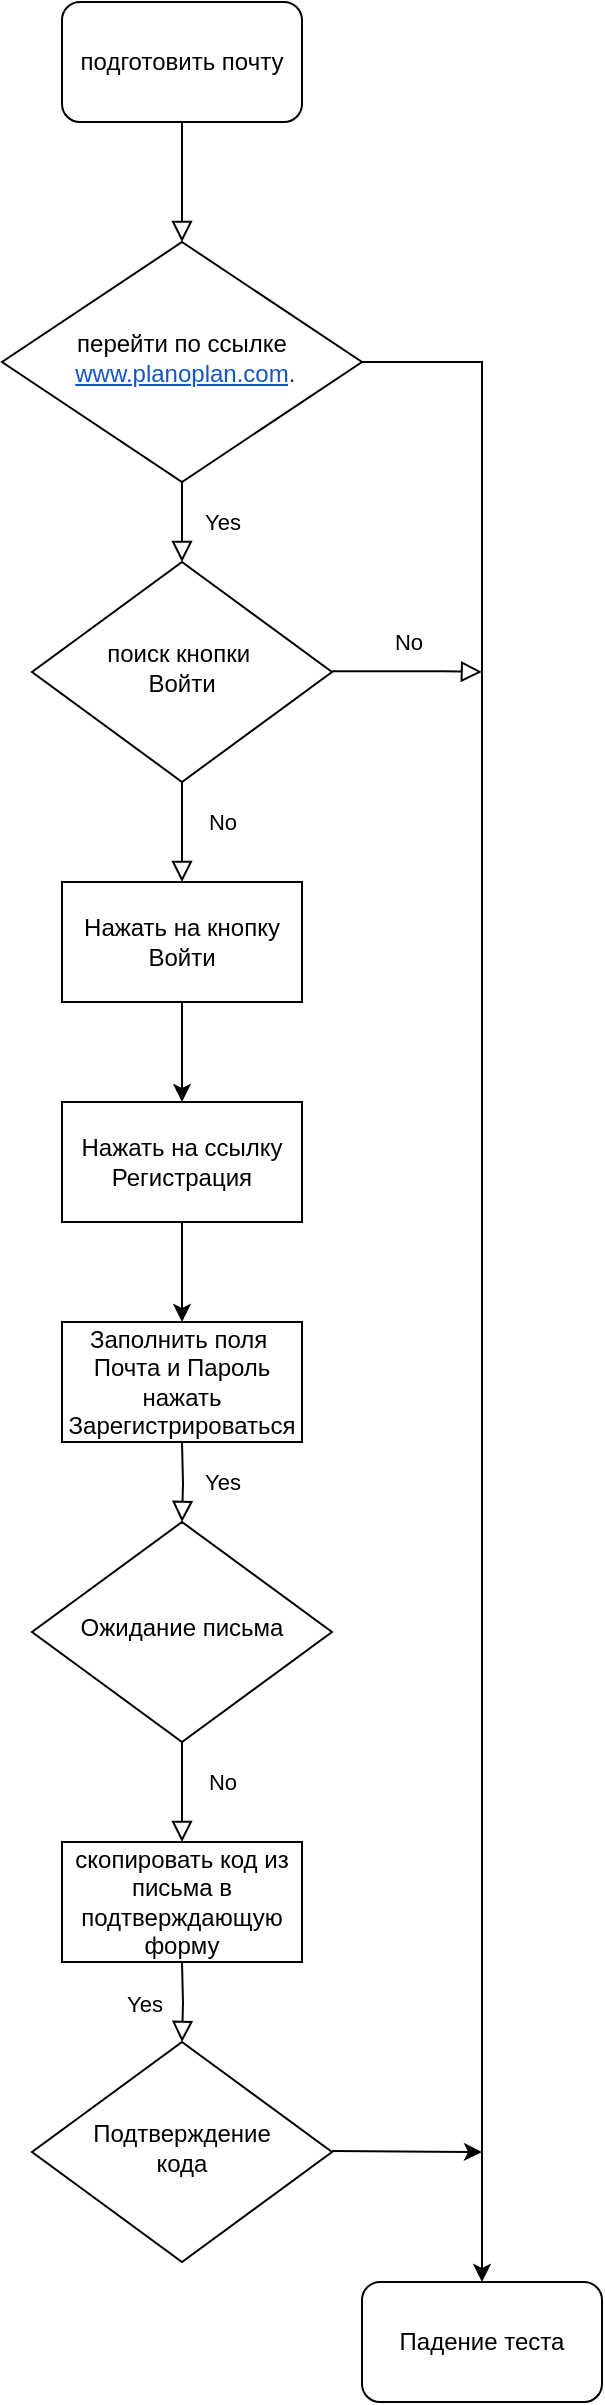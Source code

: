 <mxfile version="13.6.3" type="github">
  <diagram id="C5RBs43oDa-KdzZeNtuy" name="Page-1">
    <mxGraphModel dx="1422" dy="794" grid="1" gridSize="10" guides="1" tooltips="1" connect="1" arrows="1" fold="1" page="1" pageScale="1" pageWidth="827" pageHeight="1169" math="0" shadow="0">
      <root>
        <mxCell id="WIyWlLk6GJQsqaUBKTNV-0" />
        <mxCell id="WIyWlLk6GJQsqaUBKTNV-1" parent="WIyWlLk6GJQsqaUBKTNV-0" />
        <mxCell id="WIyWlLk6GJQsqaUBKTNV-4" value="Yes" style="rounded=0;html=1;jettySize=auto;orthogonalLoop=1;fontSize=11;endArrow=block;endFill=0;endSize=8;strokeWidth=1;shadow=0;labelBackgroundColor=none;edgeStyle=orthogonalEdgeStyle;" parent="WIyWlLk6GJQsqaUBKTNV-1" source="WIyWlLk6GJQsqaUBKTNV-6" target="WIyWlLk6GJQsqaUBKTNV-10" edge="1">
          <mxGeometry y="20" relative="1" as="geometry">
            <mxPoint as="offset" />
          </mxGeometry>
        </mxCell>
        <mxCell id="kx4WdOFxhCUEhNgQWEyU-28" style="edgeStyle=orthogonalEdgeStyle;rounded=0;orthogonalLoop=1;jettySize=auto;html=1;exitX=1;exitY=0.5;exitDx=0;exitDy=0;" edge="1" parent="WIyWlLk6GJQsqaUBKTNV-1" source="WIyWlLk6GJQsqaUBKTNV-6" target="kx4WdOFxhCUEhNgQWEyU-29">
          <mxGeometry relative="1" as="geometry">
            <mxPoint x="320" y="1162" as="targetPoint" />
          </mxGeometry>
        </mxCell>
        <mxCell id="WIyWlLk6GJQsqaUBKTNV-6" value="перейти по ссылке&lt;br&gt;&amp;nbsp;&lt;a href=&quot;http://www.planoplan.com/&quot; target=&quot;_blank&quot; style=&quot;color: rgb(17 , 85 , 204) ; font-family: &amp;#34;arial&amp;#34; , sans-serif ; background-color: rgb(255 , 255 , 255)&quot;&gt;www.planoplan.com&lt;/a&gt;&lt;span style=&quot;color: rgb(51 , 51 , 51) ; font-family: &amp;#34;arial&amp;#34; , sans-serif ; background-color: rgb(255 , 255 , 255)&quot;&gt;.&lt;/span&gt;" style="rhombus;whiteSpace=wrap;html=1;shadow=0;fontFamily=Helvetica;fontSize=12;align=center;strokeWidth=1;spacing=6;spacingTop=-4;" parent="WIyWlLk6GJQsqaUBKTNV-1" vertex="1">
          <mxGeometry x="90" y="140" width="180" height="120" as="geometry" />
        </mxCell>
        <mxCell id="WIyWlLk6GJQsqaUBKTNV-8" value="No" style="rounded=0;html=1;jettySize=auto;orthogonalLoop=1;fontSize=11;endArrow=block;endFill=0;endSize=8;strokeWidth=1;shadow=0;labelBackgroundColor=none;edgeStyle=orthogonalEdgeStyle;" parent="WIyWlLk6GJQsqaUBKTNV-1" source="WIyWlLk6GJQsqaUBKTNV-10" edge="1">
          <mxGeometry x="-0.2" y="20" relative="1" as="geometry">
            <mxPoint as="offset" />
            <mxPoint x="180" y="460" as="targetPoint" />
          </mxGeometry>
        </mxCell>
        <mxCell id="WIyWlLk6GJQsqaUBKTNV-10" value="поиск кнопки&amp;nbsp;&lt;br&gt;Войти" style="rhombus;whiteSpace=wrap;html=1;shadow=0;fontFamily=Helvetica;fontSize=12;align=center;strokeWidth=1;spacing=6;spacingTop=-4;" parent="WIyWlLk6GJQsqaUBKTNV-1" vertex="1">
          <mxGeometry x="105" y="300" width="150" height="110" as="geometry" />
        </mxCell>
        <mxCell id="kx4WdOFxhCUEhNgQWEyU-2" value="подготовить почту" style="rounded=1;whiteSpace=wrap;html=1;" vertex="1" parent="WIyWlLk6GJQsqaUBKTNV-1">
          <mxGeometry x="120" y="20" width="120" height="60" as="geometry" />
        </mxCell>
        <mxCell id="kx4WdOFxhCUEhNgQWEyU-5" value="" style="rounded=0;html=1;jettySize=auto;orthogonalLoop=1;fontSize=11;endArrow=block;endFill=0;endSize=8;strokeWidth=1;shadow=0;labelBackgroundColor=none;edgeStyle=orthogonalEdgeStyle;exitX=0.5;exitY=1;exitDx=0;exitDy=0;" edge="1" parent="WIyWlLk6GJQsqaUBKTNV-1" source="kx4WdOFxhCUEhNgQWEyU-2" target="WIyWlLk6GJQsqaUBKTNV-6">
          <mxGeometry relative="1" as="geometry">
            <mxPoint x="179.5" y="100" as="sourcePoint" />
            <mxPoint x="180" y="130.0" as="targetPoint" />
          </mxGeometry>
        </mxCell>
        <mxCell id="kx4WdOFxhCUEhNgQWEyU-8" value="Нажать на кнопку&lt;br&gt;Войти" style="rounded=0;whiteSpace=wrap;html=1;" vertex="1" parent="WIyWlLk6GJQsqaUBKTNV-1">
          <mxGeometry x="120" y="460" width="120" height="60" as="geometry" />
        </mxCell>
        <mxCell id="kx4WdOFxhCUEhNgQWEyU-17" value="" style="edgeStyle=orthogonalEdgeStyle;rounded=0;orthogonalLoop=1;jettySize=auto;html=1;" edge="1" parent="WIyWlLk6GJQsqaUBKTNV-1" source="kx4WdOFxhCUEhNgQWEyU-10" target="kx4WdOFxhCUEhNgQWEyU-16">
          <mxGeometry relative="1" as="geometry" />
        </mxCell>
        <mxCell id="kx4WdOFxhCUEhNgQWEyU-10" value="Нажать на ссылку&lt;br&gt;Регистрация&lt;br&gt;" style="rounded=0;whiteSpace=wrap;html=1;" vertex="1" parent="WIyWlLk6GJQsqaUBKTNV-1">
          <mxGeometry x="120" y="570" width="120" height="60" as="geometry" />
        </mxCell>
        <mxCell id="kx4WdOFxhCUEhNgQWEyU-16" value="Заполнить поля&amp;nbsp;&lt;br&gt;Почта и Пароль&lt;br&gt;нажать Зарегистрироваться" style="rounded=0;whiteSpace=wrap;html=1;" vertex="1" parent="WIyWlLk6GJQsqaUBKTNV-1">
          <mxGeometry x="120" y="680" width="120" height="60" as="geometry" />
        </mxCell>
        <mxCell id="kx4WdOFxhCUEhNgQWEyU-18" value="" style="edgeStyle=orthogonalEdgeStyle;rounded=0;orthogonalLoop=1;jettySize=auto;html=1;entryX=0.5;entryY=0;entryDx=0;entryDy=0;" edge="1" parent="WIyWlLk6GJQsqaUBKTNV-1" source="kx4WdOFxhCUEhNgQWEyU-8" target="kx4WdOFxhCUEhNgQWEyU-10">
          <mxGeometry relative="1" as="geometry">
            <mxPoint x="180" y="530" as="sourcePoint" />
            <mxPoint x="170" y="550" as="targetPoint" />
          </mxGeometry>
        </mxCell>
        <mxCell id="kx4WdOFxhCUEhNgQWEyU-19" value="Yes" style="rounded=0;html=1;jettySize=auto;orthogonalLoop=1;fontSize=11;endArrow=block;endFill=0;endSize=8;strokeWidth=1;shadow=0;labelBackgroundColor=none;edgeStyle=orthogonalEdgeStyle;" edge="1" parent="WIyWlLk6GJQsqaUBKTNV-1" target="kx4WdOFxhCUEhNgQWEyU-21">
          <mxGeometry y="20" relative="1" as="geometry">
            <mxPoint as="offset" />
            <mxPoint x="180" y="740" as="sourcePoint" />
          </mxGeometry>
        </mxCell>
        <mxCell id="kx4WdOFxhCUEhNgQWEyU-20" value="No" style="rounded=0;html=1;jettySize=auto;orthogonalLoop=1;fontSize=11;endArrow=block;endFill=0;endSize=8;strokeWidth=1;shadow=0;labelBackgroundColor=none;edgeStyle=orthogonalEdgeStyle;" edge="1" parent="WIyWlLk6GJQsqaUBKTNV-1" source="kx4WdOFxhCUEhNgQWEyU-21">
          <mxGeometry x="-0.2" y="20" relative="1" as="geometry">
            <mxPoint as="offset" />
            <mxPoint x="180" y="940" as="targetPoint" />
          </mxGeometry>
        </mxCell>
        <mxCell id="kx4WdOFxhCUEhNgQWEyU-21" value="Ожидание письма" style="rhombus;whiteSpace=wrap;html=1;shadow=0;fontFamily=Helvetica;fontSize=12;align=center;strokeWidth=1;spacing=6;spacingTop=-4;" vertex="1" parent="WIyWlLk6GJQsqaUBKTNV-1">
          <mxGeometry x="105" y="780" width="150" height="110" as="geometry" />
        </mxCell>
        <mxCell id="kx4WdOFxhCUEhNgQWEyU-22" value="No" style="edgeStyle=orthogonalEdgeStyle;rounded=0;html=1;jettySize=auto;orthogonalLoop=1;fontSize=11;endArrow=block;endFill=0;endSize=8;strokeWidth=1;shadow=0;labelBackgroundColor=none;" edge="1" parent="WIyWlLk6GJQsqaUBKTNV-1">
          <mxGeometry y="15" relative="1" as="geometry">
            <mxPoint as="offset" />
            <mxPoint x="255.0" y="354.58" as="sourcePoint" />
            <mxPoint x="330" y="355" as="targetPoint" />
            <Array as="points">
              <mxPoint x="310" y="355" />
              <mxPoint x="310" y="355" />
            </Array>
          </mxGeometry>
        </mxCell>
        <mxCell id="kx4WdOFxhCUEhNgQWEyU-23" value="скопировать код из письма в подтверждающую форму" style="rounded=0;whiteSpace=wrap;html=1;" vertex="1" parent="WIyWlLk6GJQsqaUBKTNV-1">
          <mxGeometry x="120" y="940" width="120" height="60" as="geometry" />
        </mxCell>
        <mxCell id="kx4WdOFxhCUEhNgQWEyU-24" value="Yes" style="rounded=0;html=1;jettySize=auto;orthogonalLoop=1;fontSize=11;endArrow=block;endFill=0;endSize=8;strokeWidth=1;shadow=0;labelBackgroundColor=none;edgeStyle=orthogonalEdgeStyle;" edge="1" parent="WIyWlLk6GJQsqaUBKTNV-1">
          <mxGeometry y="20" relative="1" as="geometry">
            <mxPoint as="offset" />
            <mxPoint x="180" y="1000" as="sourcePoint" />
            <mxPoint x="180" y="1040" as="targetPoint" />
          </mxGeometry>
        </mxCell>
        <mxCell id="kx4WdOFxhCUEhNgQWEyU-25" value="Подтверждение &lt;br&gt;кода" style="rhombus;whiteSpace=wrap;html=1;shadow=0;fontFamily=Helvetica;fontSize=12;align=center;strokeWidth=1;spacing=6;spacingTop=-4;" vertex="1" parent="WIyWlLk6GJQsqaUBKTNV-1">
          <mxGeometry x="105" y="1040" width="150" height="110" as="geometry" />
        </mxCell>
        <mxCell id="kx4WdOFxhCUEhNgQWEyU-27" value="" style="endArrow=classic;html=1;" edge="1" parent="WIyWlLk6GJQsqaUBKTNV-1">
          <mxGeometry width="50" height="50" relative="1" as="geometry">
            <mxPoint x="255" y="1094.5" as="sourcePoint" />
            <mxPoint x="330" y="1095" as="targetPoint" />
          </mxGeometry>
        </mxCell>
        <mxCell id="kx4WdOFxhCUEhNgQWEyU-29" value="Падение теста" style="rounded=1;whiteSpace=wrap;html=1;" vertex="1" parent="WIyWlLk6GJQsqaUBKTNV-1">
          <mxGeometry x="270" y="1160" width="120" height="60" as="geometry" />
        </mxCell>
      </root>
    </mxGraphModel>
  </diagram>
</mxfile>
